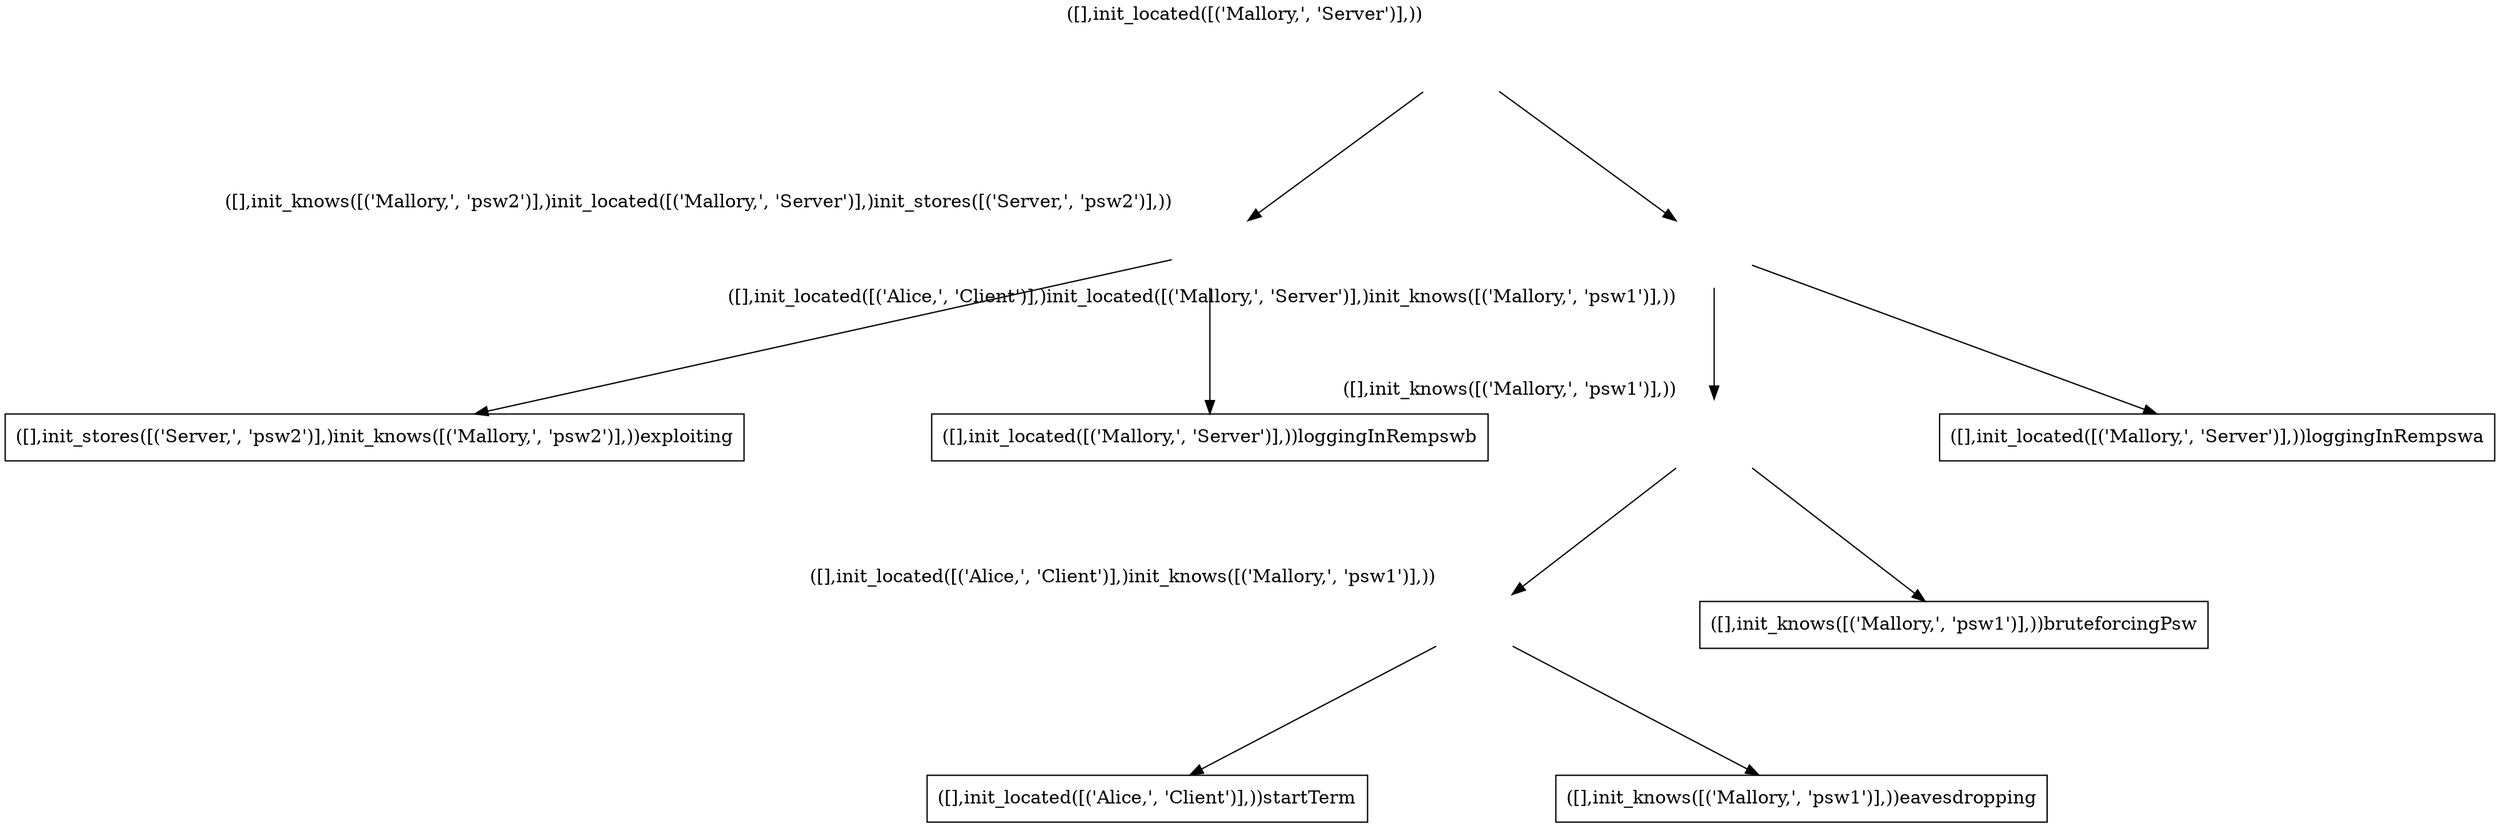 // Min Max Tree
digraph {
	graph [nodesep=2 ranksep=1.2]
	"([],init_located([('Mallory,', 'Server')],))" [label="" fixedsize=true height=0.8 image="OR_node.png" shape=none width=0.8 xlabel="([],init_located([('Mallory,', 'Server')],))"]
	"([],init_knows([('Mallory,', 'psw2')],)init_located([('Mallory,', 'Server')],)init_stores([('Server,', 'psw2')],))" [label="" fixedsize=true height=0.8 image="AND_node.png" shape=none width=0.8 xlabel="([],init_knows([('Mallory,', 'psw2')],)init_located([('Mallory,', 'Server')],)init_stores([('Server,', 'psw2')],))"]
	"([],init_stores([('Server,', 'psw2')],)init_knows([('Mallory,', 'psw2')],))exploiting" [label="([],init_stores([('Server,', 'psw2')],)init_knows([('Mallory,', 'psw2')],))exploiting" shape=record]
	"([],init_knows([('Mallory,', 'psw2')],)init_located([('Mallory,', 'Server')],)init_stores([('Server,', 'psw2')],))" -> "([],init_stores([('Server,', 'psw2')],)init_knows([('Mallory,', 'psw2')],))exploiting"
	"([],init_located([('Mallory,', 'Server')],))loggingInRempswb" [label="([],init_located([('Mallory,', 'Server')],))loggingInRempswb" shape=record]
	"([],init_knows([('Mallory,', 'psw2')],)init_located([('Mallory,', 'Server')],)init_stores([('Server,', 'psw2')],))" -> "([],init_located([('Mallory,', 'Server')],))loggingInRempswb"
	"([],init_located([('Mallory,', 'Server')],))" -> "([],init_knows([('Mallory,', 'psw2')],)init_located([('Mallory,', 'Server')],)init_stores([('Server,', 'psw2')],))"
	"([],init_located([('Alice,', 'Client')],)init_located([('Mallory,', 'Server')],)init_knows([('Mallory,', 'psw1')],))" [label="" fixedsize=true height=0.8 image="AND_node.png" shape=none width=0.8 xlabel="([],init_located([('Alice,', 'Client')],)init_located([('Mallory,', 'Server')],)init_knows([('Mallory,', 'psw1')],))"]
	"([],init_knows([('Mallory,', 'psw1')],))" [label="" fixedsize=true height=0.8 image="OR_node.png" shape=none width=0.8 xlabel="([],init_knows([('Mallory,', 'psw1')],))"]
	"([],init_located([('Alice,', 'Client')],)init_knows([('Mallory,', 'psw1')],))" [label="" fixedsize=true height=0.8 image="AND_node.png" shape=none width=0.8 xlabel="([],init_located([('Alice,', 'Client')],)init_knows([('Mallory,', 'psw1')],))"]
	"([],init_located([('Alice,', 'Client')],))startTerm" [label="([],init_located([('Alice,', 'Client')],))startTerm" shape=record]
	"([],init_located([('Alice,', 'Client')],)init_knows([('Mallory,', 'psw1')],))" -> "([],init_located([('Alice,', 'Client')],))startTerm"
	"([],init_knows([('Mallory,', 'psw1')],))eavesdropping" [label="([],init_knows([('Mallory,', 'psw1')],))eavesdropping" shape=record]
	"([],init_located([('Alice,', 'Client')],)init_knows([('Mallory,', 'psw1')],))" -> "([],init_knows([('Mallory,', 'psw1')],))eavesdropping"
	"([],init_knows([('Mallory,', 'psw1')],))" -> "([],init_located([('Alice,', 'Client')],)init_knows([('Mallory,', 'psw1')],))"
	"([],init_knows([('Mallory,', 'psw1')],))bruteforcingPsw" [label="([],init_knows([('Mallory,', 'psw1')],))bruteforcingPsw" shape=record]
	"([],init_knows([('Mallory,', 'psw1')],))" -> "([],init_knows([('Mallory,', 'psw1')],))bruteforcingPsw"
	"([],init_located([('Alice,', 'Client')],)init_located([('Mallory,', 'Server')],)init_knows([('Mallory,', 'psw1')],))" -> "([],init_knows([('Mallory,', 'psw1')],))"
	"([],init_located([('Mallory,', 'Server')],))loggingInRempswa" [label="([],init_located([('Mallory,', 'Server')],))loggingInRempswa" shape=record]
	"([],init_located([('Alice,', 'Client')],)init_located([('Mallory,', 'Server')],)init_knows([('Mallory,', 'psw1')],))" -> "([],init_located([('Mallory,', 'Server')],))loggingInRempswa"
	"([],init_located([('Mallory,', 'Server')],))" -> "([],init_located([('Alice,', 'Client')],)init_located([('Mallory,', 'Server')],)init_knows([('Mallory,', 'psw1')],))"
}
